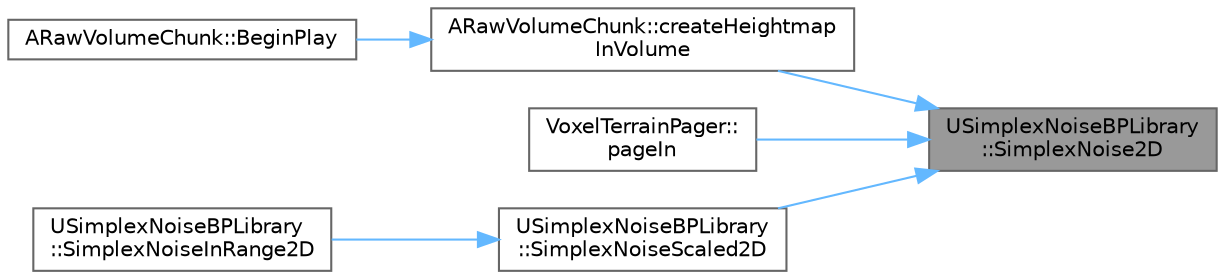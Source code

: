digraph "USimplexNoiseBPLibrary::SimplexNoise2D"
{
 // LATEX_PDF_SIZE
  bgcolor="transparent";
  edge [fontname=Helvetica,fontsize=10,labelfontname=Helvetica,labelfontsize=10];
  node [fontname=Helvetica,fontsize=10,shape=box,height=0.2,width=0.4];
  rankdir="RL";
  Node1 [id="Node000001",label="USimplexNoiseBPLibrary\l::SimplexNoise2D",height=0.2,width=0.4,color="gray40", fillcolor="grey60", style="filled", fontcolor="black",tooltip=" "];
  Node1 -> Node2 [id="edge11_Node000001_Node000002",dir="back",color="steelblue1",style="solid",tooltip=" "];
  Node2 [id="Node000002",label="ARawVolumeChunk::createHeightmap\lInVolume",height=0.2,width=0.4,color="grey40", fillcolor="white", style="filled",URL="$class_a_raw_volume_chunk.html#a7fa9a815332f86e59bac1d5cc52343b4",tooltip=" "];
  Node2 -> Node3 [id="edge12_Node000002_Node000003",dir="back",color="steelblue1",style="solid",tooltip=" "];
  Node3 [id="Node000003",label="ARawVolumeChunk::BeginPlay",height=0.2,width=0.4,color="grey40", fillcolor="white", style="filled",URL="$class_a_raw_volume_chunk.html#a1ec2359fb4ecf9f09ba08934648f33e5",tooltip=" "];
  Node1 -> Node4 [id="edge13_Node000001_Node000004",dir="back",color="steelblue1",style="solid",tooltip=" "];
  Node4 [id="Node000004",label="VoxelTerrainPager::\lpageIn",height=0.2,width=0.4,color="grey40", fillcolor="white", style="filled",URL="$class_voxel_terrain_pager.html#a94956c74c64c33bbc58e916b55b1d1f3",tooltip=" "];
  Node1 -> Node5 [id="edge14_Node000001_Node000005",dir="back",color="steelblue1",style="solid",tooltip=" "];
  Node5 [id="Node000005",label="USimplexNoiseBPLibrary\l::SimplexNoiseScaled2D",height=0.2,width=0.4,color="grey40", fillcolor="white", style="filled",URL="$class_u_simplex_noise_b_p_library.html#a93f87407bc3451fa864bbeba45540686",tooltip=" "];
  Node5 -> Node6 [id="edge15_Node000005_Node000006",dir="back",color="steelblue1",style="solid",tooltip=" "];
  Node6 [id="Node000006",label="USimplexNoiseBPLibrary\l::SimplexNoiseInRange2D",height=0.2,width=0.4,color="grey40", fillcolor="white", style="filled",URL="$class_u_simplex_noise_b_p_library.html#af51ddccbb879885f0588fb130faad0d0",tooltip=" "];
}
